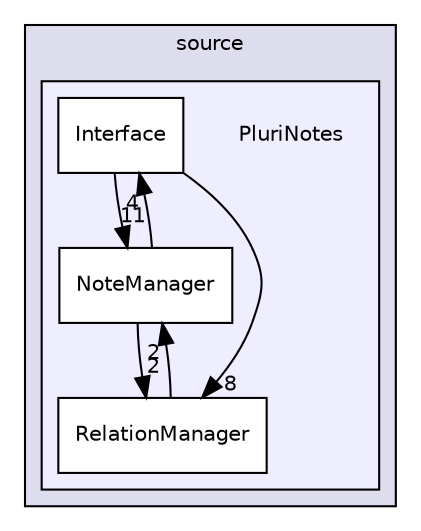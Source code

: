 digraph "/home/thanhtrungdinh/Desktop/utc/lo21/PluriNotes/source/PluriNotes" {
  compound=true
  node [ fontsize="10", fontname="Helvetica"];
  edge [ labelfontsize="10", labelfontname="Helvetica"];
  subgraph clusterdir_b2f33c71d4aa5e7af42a1ca61ff5af1b {
    graph [ bgcolor="#ddddee", pencolor="black", label="source" fontname="Helvetica", fontsize="10", URL="dir_b2f33c71d4aa5e7af42a1ca61ff5af1b.html"]
  subgraph clusterdir_cf73acd0921c4ed4c2ec72f23e643f54 {
    graph [ bgcolor="#eeeeff", pencolor="black", label="" URL="dir_cf73acd0921c4ed4c2ec72f23e643f54.html"];
    dir_cf73acd0921c4ed4c2ec72f23e643f54 [shape=plaintext label="PluriNotes"];
    dir_5fde6d96f15e366af082cdf23a552f1a [shape=box label="Interface" color="black" fillcolor="white" style="filled" URL="dir_5fde6d96f15e366af082cdf23a552f1a.html"];
    dir_d8665981d7edff9719f736229ef8db89 [shape=box label="NoteManager" color="black" fillcolor="white" style="filled" URL="dir_d8665981d7edff9719f736229ef8db89.html"];
    dir_af18ccdb5c76819c08a58868a5283551 [shape=box label="RelationManager" color="black" fillcolor="white" style="filled" URL="dir_af18ccdb5c76819c08a58868a5283551.html"];
  }
  }
  dir_5fde6d96f15e366af082cdf23a552f1a->dir_d8665981d7edff9719f736229ef8db89 [headlabel="11", labeldistance=1.5 headhref="dir_000002_000003.html"];
  dir_5fde6d96f15e366af082cdf23a552f1a->dir_af18ccdb5c76819c08a58868a5283551 [headlabel="8", labeldistance=1.5 headhref="dir_000002_000004.html"];
  dir_d8665981d7edff9719f736229ef8db89->dir_5fde6d96f15e366af082cdf23a552f1a [headlabel="4", labeldistance=1.5 headhref="dir_000003_000002.html"];
  dir_d8665981d7edff9719f736229ef8db89->dir_af18ccdb5c76819c08a58868a5283551 [headlabel="2", labeldistance=1.5 headhref="dir_000003_000004.html"];
  dir_af18ccdb5c76819c08a58868a5283551->dir_d8665981d7edff9719f736229ef8db89 [headlabel="2", labeldistance=1.5 headhref="dir_000004_000003.html"];
}
